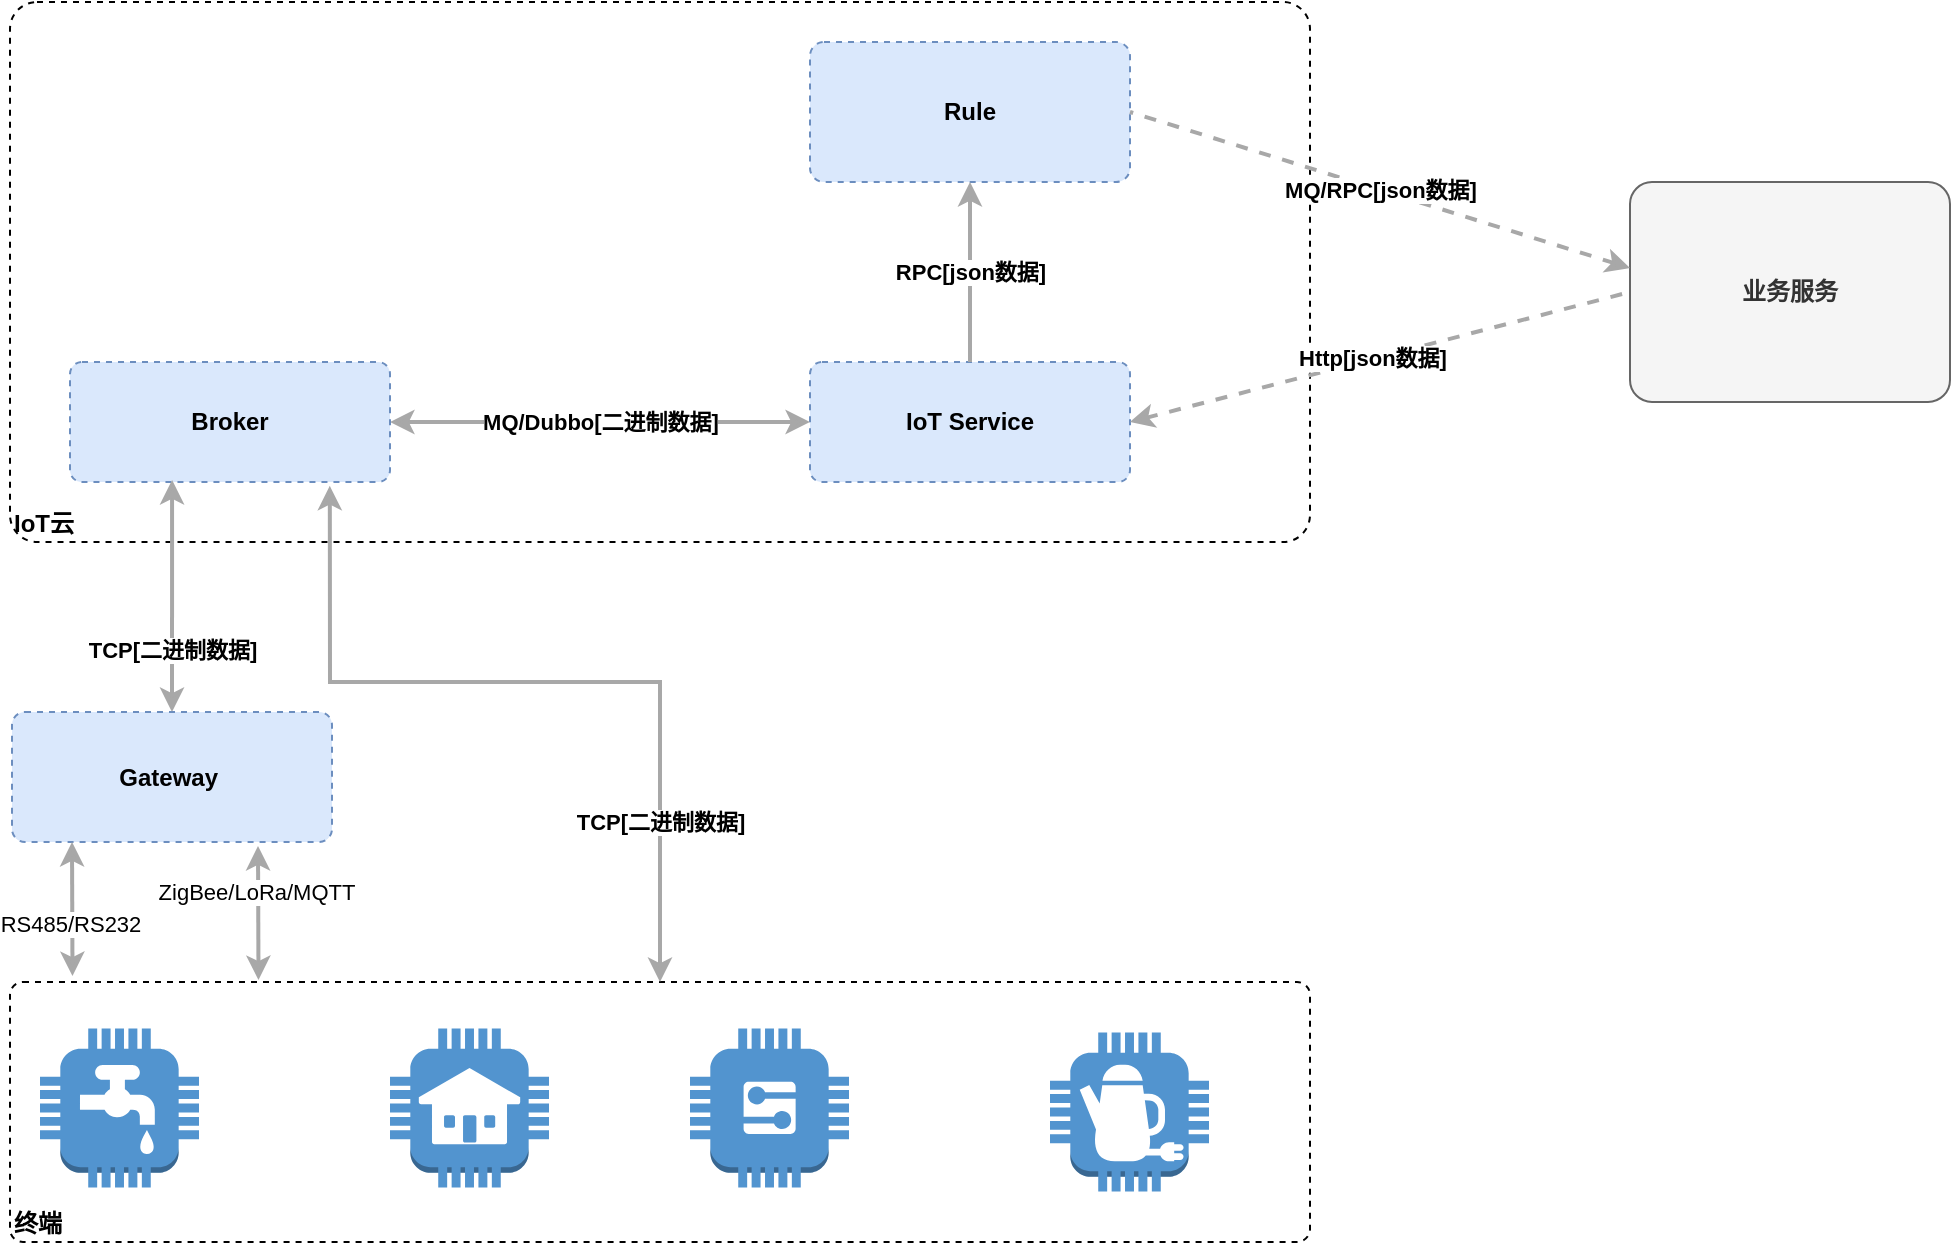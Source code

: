 <mxfile version="14.4.3" type="github">
  <diagram id="prtHgNgQTEPvFCAcTncT" name="Page-1">
    <mxGraphModel dx="845" dy="533" grid="1" gridSize="10" guides="1" tooltips="1" connect="1" arrows="1" fold="1" page="1" pageScale="1" pageWidth="827" pageHeight="1169" math="0" shadow="0">
      <root>
        <mxCell id="0" />
        <mxCell id="1" parent="0" />
        <mxCell id="nQnoEyGICxjIxf7FkVJl-25" value="&lt;b&gt;业务服务&lt;/b&gt;" style="rounded=1;whiteSpace=wrap;html=1;labelBackgroundColor=none;fontColor=#333333;align=center;arcSize=10;strokeColor=#666666;points=[[0.25,0,0],[0.5,0,0],[0.75,0,0],[1,0.25,0],[1,0.5,0],[1,0.75,0],[0.75,1,0],[0.5,1,0],[0.25,1,0],[0,0.75,0],[0,0.5,0],[0,0.25,0]];fillColor=#f5f5f5;" parent="1" vertex="1">
          <mxGeometry x="850" y="430" width="160" height="110.0" as="geometry" />
        </mxCell>
        <mxCell id="dtYK3EFexsv6tl9zOkRL-1" value="&lt;div style=&quot;text-align: left&quot;&gt;&lt;b style=&quot;text-align: center&quot;&gt;终端&lt;/b&gt;&lt;br&gt;&lt;/div&gt;" style="rounded=1;whiteSpace=wrap;html=1;labelBackgroundColor=none;fillColor=#ffffff;fontColor=#000000;align=left;arcSize=5;strokeColor=#000000;verticalAlign=bottom;points=[[0.25,0,0],[0.5,0,0],[0.75,0,0],[1,0.25,0],[1,0.5,0],[1,0.75,0],[0.75,1,0],[0.5,1,0],[0.25,1,0],[0,0.75,0],[0,0.5,0],[0,0.25,0]];dashed=1;" parent="1" vertex="1">
          <mxGeometry x="40" y="830" width="650" height="130" as="geometry" />
        </mxCell>
        <mxCell id="dtYK3EFexsv6tl9zOkRL-2" value="" style="outlineConnect=0;dashed=0;verticalLabelPosition=bottom;verticalAlign=top;align=center;html=1;shape=mxgraph.aws3.utility;fillColor=#5294CF;gradientColor=none;" parent="1" vertex="1">
          <mxGeometry x="55" y="853.25" width="79.5" height="79.5" as="geometry" />
        </mxCell>
        <mxCell id="dtYK3EFexsv6tl9zOkRL-3" value="" style="outlineConnect=0;dashed=0;verticalLabelPosition=bottom;verticalAlign=top;align=center;html=1;shape=mxgraph.aws3.house;fillColor=#5294CF;gradientColor=none;" parent="1" vertex="1">
          <mxGeometry x="230" y="853.25" width="79.5" height="79.5" as="geometry" />
        </mxCell>
        <mxCell id="dtYK3EFexsv6tl9zOkRL-4" value="" style="outlineConnect=0;dashed=0;verticalLabelPosition=bottom;verticalAlign=top;align=center;html=1;shape=mxgraph.aws3.generic;fillColor=#5294CF;gradientColor=none;" parent="1" vertex="1">
          <mxGeometry x="380" y="853.25" width="79.5" height="79.5" as="geometry" />
        </mxCell>
        <mxCell id="dtYK3EFexsv6tl9zOkRL-6" value="" style="outlineConnect=0;dashed=0;verticalLabelPosition=bottom;verticalAlign=top;align=center;html=1;shape=mxgraph.aws3.coffee_pot;fillColor=#5294CF;gradientColor=none;" parent="1" vertex="1">
          <mxGeometry x="560" y="855.25" width="79.5" height="79.5" as="geometry" />
        </mxCell>
        <mxCell id="dtYK3EFexsv6tl9zOkRL-8" value="&lt;div style=&quot;text-align: left&quot;&gt;&lt;b style=&quot;text-align: center&quot;&gt;IoT云&lt;/b&gt;&lt;/div&gt;" style="rounded=1;whiteSpace=wrap;html=1;labelBackgroundColor=none;fillColor=#ffffff;fontColor=#000000;align=left;arcSize=5;strokeColor=#000000;verticalAlign=bottom;points=[[0.25,0,0],[0.5,0,0],[0.75,0,0],[1,0.25,0],[1,0.5,0],[1,0.75,0],[0.75,1,0],[0.5,1,0],[0.25,1,0],[0,0.75,0],[0,0.5,0],[0,0.25,0]];dashed=1;" parent="1" vertex="1">
          <mxGeometry x="40" y="340" width="650" height="270" as="geometry" />
        </mxCell>
        <mxCell id="dtYK3EFexsv6tl9zOkRL-15" value="&lt;b&gt;Rule&lt;br&gt;&lt;/b&gt;" style="rounded=1;whiteSpace=wrap;html=1;labelBackgroundColor=none;fillColor=#dae8fc;fontColor=#000000;align=center;arcSize=10;strokeColor=#6c8ebf;points=[[0.25,0,0],[0.5,0,0],[0.75,0,0],[1,0.25,0],[1,0.5,0],[1,0.75,0],[0.75,1,0],[0.5,1,0],[0.25,1,0],[0,0.75,0],[0,0.5,0],[0,0.25,0]];dashed=1;" parent="1" vertex="1">
          <mxGeometry x="440" y="360" width="160" height="70" as="geometry" />
        </mxCell>
        <mxCell id="dtYK3EFexsv6tl9zOkRL-16" value="&lt;b&gt;IoT Service&lt;/b&gt;" style="rounded=1;whiteSpace=wrap;html=1;labelBackgroundColor=none;fillColor=#dae8fc;fontColor=#000000;align=center;arcSize=10;strokeColor=#6c8ebf;points=[[0.25,0,0],[0.5,0,0],[0.75,0,0],[1,0.25,0],[1,0.5,0],[1,0.75,0],[0.75,1,0],[0.5,1,0],[0.25,1,0],[0,0.75,0],[0,0.5,0],[0,0.25,0]];dashed=1;" parent="1" vertex="1">
          <mxGeometry x="440" y="520" width="160" height="60" as="geometry" />
        </mxCell>
        <mxCell id="dtYK3EFexsv6tl9zOkRL-17" value="&lt;div style=&quot;text-align: left&quot;&gt;&lt;div style=&quot;text-align: center&quot;&gt;&lt;b&gt;RPC[json数据]&lt;/b&gt;&lt;/div&gt;&lt;/div&gt;" style="edgeStyle=none;rounded=0;html=1;jettySize=auto;orthogonalLoop=1;strokeColor=#A8A8A8;strokeWidth=2;fontColor=#000000;jumpStyle=none;exitX=0.5;exitY=1;exitDx=0;exitDy=0;exitPerimeter=0;startArrow=classic;startFill=1;endArrow=none;endFill=0;" parent="1" source="dtYK3EFexsv6tl9zOkRL-15" target="dtYK3EFexsv6tl9zOkRL-16" edge="1">
          <mxGeometry width="200" relative="1" as="geometry">
            <mxPoint x="375.53" y="410" as="sourcePoint" />
            <mxPoint x="490" y="530" as="targetPoint" />
          </mxGeometry>
        </mxCell>
        <mxCell id="dtYK3EFexsv6tl9zOkRL-18" value="&lt;div style=&quot;text-align: left&quot;&gt;&lt;div style=&quot;text-align: center&quot;&gt;&lt;b&gt;MQ/Dubbo[二进制数据]&lt;/b&gt;&lt;/div&gt;&lt;/div&gt;" style="edgeStyle=none;rounded=0;html=1;jettySize=auto;orthogonalLoop=1;strokeColor=#A8A8A8;strokeWidth=2;fontColor=#000000;jumpStyle=none;exitX=0;exitY=0.5;exitDx=0;exitDy=0;exitPerimeter=0;startArrow=classic;startFill=1;entryX=1;entryY=0.5;entryDx=0;entryDy=0;entryPerimeter=0;" parent="1" source="dtYK3EFexsv6tl9zOkRL-16" target="dtYK3EFexsv6tl9zOkRL-19" edge="1">
          <mxGeometry width="200" relative="1" as="geometry">
            <mxPoint x="400" y="510" as="sourcePoint" />
            <mxPoint x="230" y="575" as="targetPoint" />
          </mxGeometry>
        </mxCell>
        <mxCell id="dtYK3EFexsv6tl9zOkRL-19" value="&lt;b&gt;Broker&lt;/b&gt;" style="rounded=1;whiteSpace=wrap;html=1;labelBackgroundColor=none;fillColor=#dae8fc;fontColor=#000000;align=center;arcSize=10;strokeColor=#6c8ebf;points=[[0.25,0,0],[0.5,0,0],[0.75,0,0],[1,0.25,0],[1,0.5,0],[1,0.75,0],[0.75,1,0],[0.5,1,0],[0.25,1,0],[0,0.75,0],[0,0.5,0],[0,0.25,0]];dashed=1;" parent="1" vertex="1">
          <mxGeometry x="70" y="520" width="160" height="60" as="geometry" />
        </mxCell>
        <mxCell id="nQnoEyGICxjIxf7FkVJl-28" value="&lt;div style=&quot;text-align: left&quot;&gt;&lt;div style=&quot;text-align: center&quot;&gt;&lt;b&gt;MQ/RPC[json数据]&lt;/b&gt;&lt;/div&gt;&lt;/div&gt;" style="edgeStyle=none;rounded=0;html=1;jettySize=auto;orthogonalLoop=1;strokeColor=#A8A8A8;strokeWidth=2;fontColor=#000000;jumpStyle=none;dashed=1;exitX=0;exitY=0.391;exitDx=0;exitDy=0;exitPerimeter=0;entryX=1;entryY=0.5;entryDx=0;entryDy=0;entryPerimeter=0;startArrow=classic;startFill=1;endArrow=none;endFill=0;" parent="1" source="nQnoEyGICxjIxf7FkVJl-25" target="dtYK3EFexsv6tl9zOkRL-15" edge="1">
          <mxGeometry width="200" relative="1" as="geometry">
            <mxPoint x="580" y="630" as="sourcePoint" />
            <mxPoint x="489" y="576.68" as="targetPoint" />
          </mxGeometry>
        </mxCell>
        <mxCell id="dtYK3EFexsv6tl9zOkRL-20" value="&lt;div style=&quot;text-align: left&quot;&gt;&lt;div style=&quot;text-align: center&quot;&gt;&lt;b&gt;TCP[二进制数据]&lt;/b&gt;&lt;/div&gt;&lt;/div&gt;" style="edgeStyle=none;rounded=0;html=1;jettySize=auto;orthogonalLoop=1;strokeColor=#A8A8A8;strokeWidth=2;fontColor=#000000;jumpStyle=none;startArrow=classic;startFill=1;exitX=0.319;exitY=0.983;exitDx=0;exitDy=0;exitPerimeter=0;entryX=0.5;entryY=0;entryDx=0;entryDy=0;entryPerimeter=0;" parent="1" source="dtYK3EFexsv6tl9zOkRL-19" target="dtYK3EFexsv6tl9zOkRL-22" edge="1">
          <mxGeometry x="0.463" width="200" relative="1" as="geometry">
            <mxPoint x="160" y="585" as="sourcePoint" />
            <mxPoint x="370" y="725" as="targetPoint" />
            <mxPoint as="offset" />
          </mxGeometry>
        </mxCell>
        <mxCell id="dtYK3EFexsv6tl9zOkRL-22" value="&lt;b&gt;Gateway&amp;nbsp;&lt;/b&gt;" style="rounded=1;whiteSpace=wrap;html=1;labelBackgroundColor=none;fillColor=#dae8fc;fontColor=#000000;align=center;arcSize=10;strokeColor=#6c8ebf;points=[[0.25,0,0],[0.5,0,0],[0.75,0,0],[1,0.25,0],[1,0.5,0],[1,0.75,0],[0.75,1,0],[0.5,1,0],[0.25,1,0],[0,0.75,0],[0,0.5,0],[0,0.25,0]];dashed=1;" parent="1" vertex="1">
          <mxGeometry x="41" y="695" width="160" height="65" as="geometry" />
        </mxCell>
        <mxCell id="dtYK3EFexsv6tl9zOkRL-24" value="&lt;div style=&quot;text-align: left&quot;&gt;&lt;div style=&quot;text-align: center&quot;&gt;&lt;br&gt;&lt;/div&gt;&lt;/div&gt;" style="edgeStyle=none;rounded=0;html=1;jettySize=auto;orthogonalLoop=1;strokeColor=#A8A8A8;strokeWidth=2;fontColor=#000000;jumpStyle=none;startArrow=classic;startFill=1;exitX=0.5;exitY=1;exitDx=0;exitDy=0;exitPerimeter=0;entryX=0.185;entryY=-0.023;entryDx=0;entryDy=0;entryPerimeter=0;" parent="1" edge="1">
          <mxGeometry x="-0.177" y="26" width="200" relative="1" as="geometry">
            <mxPoint x="71" y="760" as="sourcePoint" />
            <mxPoint x="71.25" y="827.01" as="targetPoint" />
            <mxPoint as="offset" />
          </mxGeometry>
        </mxCell>
        <mxCell id="v7kUQs1S_4DLY5mRUPFY-1" value="RS485/RS232" style="edgeLabel;html=1;align=center;verticalAlign=middle;resizable=0;points=[];" vertex="1" connectable="0" parent="dtYK3EFexsv6tl9zOkRL-24">
          <mxGeometry x="-0.015" y="-1" relative="1" as="geometry">
            <mxPoint y="8" as="offset" />
          </mxGeometry>
        </mxCell>
        <mxCell id="dtYK3EFexsv6tl9zOkRL-26" value="&lt;div style=&quot;text-align: left&quot;&gt;&lt;div style=&quot;text-align: center&quot;&gt;&lt;b&gt;TCP[二进制数据]&lt;/b&gt;&lt;/div&gt;&lt;/div&gt;" style="edgeStyle=none;rounded=0;html=1;jettySize=auto;orthogonalLoop=1;strokeColor=#A8A8A8;strokeWidth=2;fontColor=#000000;jumpStyle=none;startArrow=classic;startFill=1;endArrow=classic;endFill=1;entryX=0.5;entryY=0;entryDx=0;entryDy=0;entryPerimeter=0;exitX=0.246;exitY=0.896;exitDx=0;exitDy=0;exitPerimeter=0;" parent="1" source="dtYK3EFexsv6tl9zOkRL-8" target="dtYK3EFexsv6tl9zOkRL-1" edge="1">
          <mxGeometry x="0.613" width="200" relative="1" as="geometry">
            <mxPoint x="220" y="582" as="sourcePoint" />
            <mxPoint x="359" y="829" as="targetPoint" />
            <mxPoint as="offset" />
            <Array as="points">
              <mxPoint x="200" y="680" />
              <mxPoint x="365" y="680" />
            </Array>
          </mxGeometry>
        </mxCell>
        <mxCell id="dtYK3EFexsv6tl9zOkRL-28" value="&lt;div style=&quot;text-align: left&quot;&gt;&lt;div style=&quot;text-align: center&quot;&gt;&lt;b&gt;Http[json数据]&lt;/b&gt;&lt;/div&gt;&lt;/div&gt;" style="edgeStyle=none;rounded=0;html=1;jettySize=auto;orthogonalLoop=1;strokeColor=#A8A8A8;strokeWidth=2;fontColor=#000000;jumpStyle=none;startArrow=classic;startFill=1;exitX=1;exitY=0.5;exitDx=0;exitDy=0;exitPerimeter=0;endArrow=none;endFill=0;entryX=0;entryY=0.5;entryDx=0;entryDy=0;entryPerimeter=0;dashed=1;" parent="1" source="dtYK3EFexsv6tl9zOkRL-16" target="nQnoEyGICxjIxf7FkVJl-25" edge="1">
          <mxGeometry x="-0.03" width="200" relative="1" as="geometry">
            <mxPoint x="538.96" y="591.02" as="sourcePoint" />
            <mxPoint x="920" y="570" as="targetPoint" />
            <mxPoint as="offset" />
          </mxGeometry>
        </mxCell>
        <mxCell id="v7kUQs1S_4DLY5mRUPFY-2" value="&lt;div style=&quot;text-align: left&quot;&gt;&lt;div style=&quot;text-align: center&quot;&gt;&lt;br&gt;&lt;/div&gt;&lt;/div&gt;" style="edgeStyle=none;rounded=0;html=1;jettySize=auto;orthogonalLoop=1;strokeColor=#A8A8A8;strokeWidth=2;fontColor=#000000;jumpStyle=none;startArrow=classic;startFill=1;exitX=0.5;exitY=1;exitDx=0;exitDy=0;exitPerimeter=0;entryX=0.185;entryY=-0.023;entryDx=0;entryDy=0;entryPerimeter=0;" edge="1" parent="1">
          <mxGeometry x="-0.177" y="26" width="200" relative="1" as="geometry">
            <mxPoint x="164" y="762" as="sourcePoint" />
            <mxPoint x="164.25" y="829.01" as="targetPoint" />
            <mxPoint as="offset" />
          </mxGeometry>
        </mxCell>
        <mxCell id="v7kUQs1S_4DLY5mRUPFY-3" value="ZigBee/LoRa/MQTT" style="edgeLabel;html=1;align=center;verticalAlign=middle;resizable=0;points=[];" vertex="1" connectable="0" parent="v7kUQs1S_4DLY5mRUPFY-2">
          <mxGeometry x="-0.015" y="-1" relative="1" as="geometry">
            <mxPoint y="-10" as="offset" />
          </mxGeometry>
        </mxCell>
      </root>
    </mxGraphModel>
  </diagram>
</mxfile>
